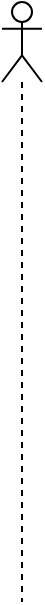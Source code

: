 <mxfile version="15.7.3" type="github"><diagram id="6hybmaL1eSnBTan81qKj" name="Page-1"><mxGraphModel dx="788" dy="452" grid="1" gridSize="10" guides="1" tooltips="1" connect="1" arrows="1" fold="1" page="1" pageScale="1" pageWidth="827" pageHeight="1169" math="0" shadow="0"><root><mxCell id="0"/><mxCell id="1" parent="0"/><mxCell id="0f95Sp-lwz33whl2E0lo-1" value="" style="shape=umlLifeline;participant=umlActor;perimeter=lifelinePerimeter;whiteSpace=wrap;html=1;container=1;collapsible=0;recursiveResize=0;verticalAlign=top;spacingTop=36;outlineConnect=0;" vertex="1" parent="1"><mxGeometry x="50" y="170" width="20" height="300" as="geometry"/></mxCell></root></mxGraphModel></diagram></mxfile>